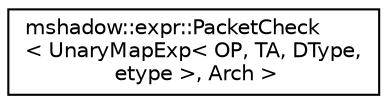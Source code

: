 digraph "Graphical Class Hierarchy"
{
 // LATEX_PDF_SIZE
  edge [fontname="Helvetica",fontsize="10",labelfontname="Helvetica",labelfontsize="10"];
  node [fontname="Helvetica",fontsize="10",shape=record];
  rankdir="LR";
  Node0 [label="mshadow::expr::PacketCheck\l\< UnaryMapExp\< OP, TA, DType,\l etype \>, Arch \>",height=0.2,width=0.4,color="black", fillcolor="white", style="filled",URL="$structmshadow_1_1expr_1_1PacketCheck_3_01UnaryMapExp_3_01OP_00_01TA_00_01DType_00_01etype_01_4_00_01Arch_01_4.html",tooltip=" "];
}

